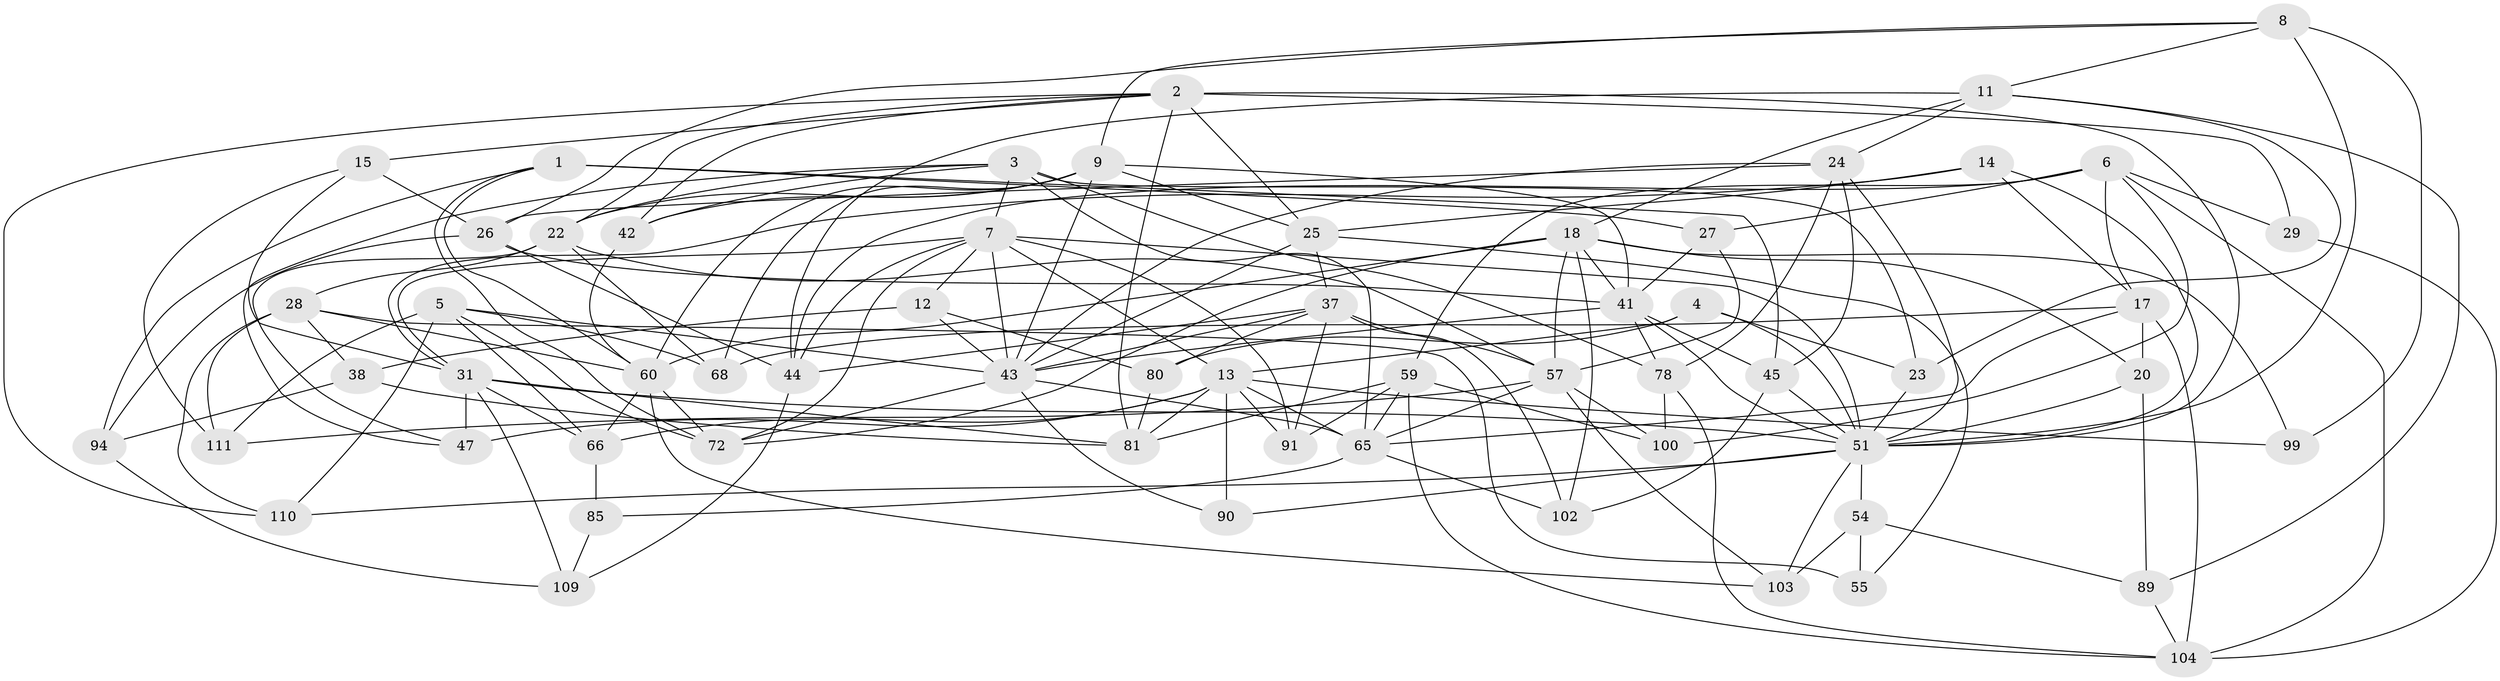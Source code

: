 // original degree distribution, {4: 1.0}
// Generated by graph-tools (version 1.1) at 2025/21/03/04/25 18:21:02]
// undirected, 60 vertices, 168 edges
graph export_dot {
graph [start="1"]
  node [color=gray90,style=filled];
  1 [super="+48"];
  2 [super="+84+10"];
  3 [super="+16+19"];
  4;
  5 [super="+69"];
  6 [super="+108+21"];
  7 [super="+46+34"];
  8 [super="+40"];
  9 [super="+35"];
  11 [super="+33"];
  12;
  13 [super="+112+79"];
  14;
  15;
  17 [super="+52"];
  18 [super="+30"];
  20;
  22 [super="+39+73"];
  23;
  24 [super="+92"];
  25 [super="+63"];
  26 [super="+70"];
  27;
  28 [super="+61"];
  29;
  31 [super="+32+36"];
  37 [super="+50+56"];
  38;
  41 [super="+64+114"];
  42;
  43 [super="+58"];
  44 [super="+71"];
  45 [super="+113+107"];
  47;
  51 [super="+62+77+75"];
  54;
  55;
  57 [super="+87"];
  59 [super="+67"];
  60 [super="+82+98"];
  65 [super="+76+95"];
  66 [super="+120"];
  68;
  72 [super="+88"];
  78 [super="+97"];
  80;
  81 [super="+83"];
  85;
  89;
  90;
  91;
  94;
  99;
  100;
  102;
  103;
  104 [super="+119"];
  109;
  110;
  111;
  1 -- 94;
  1 -- 72;
  1 -- 45 [weight=2];
  1 -- 27;
  1 -- 60;
  2 -- 22;
  2 -- 25;
  2 -- 51;
  2 -- 42;
  2 -- 15;
  2 -- 81;
  2 -- 29;
  2 -- 110;
  3 -- 65;
  3 -- 42;
  3 -- 22;
  3 -- 23;
  3 -- 47;
  3 -- 78 [weight=2];
  3 -- 7;
  4 -- 23;
  4 -- 80;
  4 -- 51;
  4 -- 13;
  5 -- 111;
  5 -- 68;
  5 -- 66;
  5 -- 43;
  5 -- 110;
  5 -- 72;
  6 -- 27;
  6 -- 100;
  6 -- 59;
  6 -- 44;
  6 -- 29 [weight=2];
  6 -- 104;
  6 -- 17;
  7 -- 72;
  7 -- 91;
  7 -- 12;
  7 -- 44;
  7 -- 51 [weight=2];
  7 -- 31;
  7 -- 43;
  7 -- 13;
  8 -- 99 [weight=2];
  8 -- 9;
  8 -- 11;
  8 -- 26;
  8 -- 51;
  9 -- 68;
  9 -- 42;
  9 -- 25;
  9 -- 41;
  9 -- 43;
  9 -- 60;
  9 -- 22;
  11 -- 44;
  11 -- 89;
  11 -- 23;
  11 -- 24;
  11 -- 18;
  12 -- 38;
  12 -- 80;
  12 -- 43;
  13 -- 47;
  13 -- 99;
  13 -- 91;
  13 -- 65;
  13 -- 66;
  13 -- 81;
  13 -- 90 [weight=2];
  14 -- 31;
  14 -- 17;
  14 -- 25;
  14 -- 51;
  15 -- 111;
  15 -- 26;
  15 -- 31;
  17 -- 20;
  17 -- 104;
  17 -- 68;
  17 -- 65;
  18 -- 20;
  18 -- 60;
  18 -- 72;
  18 -- 99;
  18 -- 102;
  18 -- 41;
  18 -- 57;
  20 -- 89;
  20 -- 51;
  22 -- 28 [weight=2];
  22 -- 57;
  22 -- 47;
  22 -- 68;
  23 -- 51;
  24 -- 26;
  24 -- 43;
  24 -- 78;
  24 -- 51;
  24 -- 45;
  25 -- 55;
  25 -- 37;
  25 -- 43;
  26 -- 94;
  26 -- 41;
  26 -- 44;
  27 -- 41;
  27 -- 57;
  28 -- 110;
  28 -- 38;
  28 -- 55 [weight=2];
  28 -- 60;
  28 -- 111;
  29 -- 104;
  31 -- 109;
  31 -- 47;
  31 -- 81;
  31 -- 66;
  31 -- 51;
  37 -- 102;
  37 -- 43 [weight=2];
  37 -- 91;
  37 -- 80;
  37 -- 57;
  37 -- 44;
  38 -- 94;
  38 -- 81;
  41 -- 78;
  41 -- 43;
  41 -- 51;
  41 -- 45;
  42 -- 60;
  43 -- 65;
  43 -- 72;
  43 -- 90;
  44 -- 109;
  45 -- 102;
  45 -- 51;
  51 -- 110;
  51 -- 54;
  51 -- 103;
  51 -- 90;
  54 -- 55;
  54 -- 89;
  54 -- 103;
  57 -- 100;
  57 -- 65;
  57 -- 103;
  57 -- 111;
  59 -- 100;
  59 -- 91;
  59 -- 104;
  59 -- 65;
  59 -- 81;
  60 -- 103;
  60 -- 66;
  60 -- 72;
  65 -- 85;
  65 -- 102;
  66 -- 85 [weight=2];
  78 -- 100;
  78 -- 104;
  80 -- 81;
  85 -- 109;
  89 -- 104;
  94 -- 109;
}
